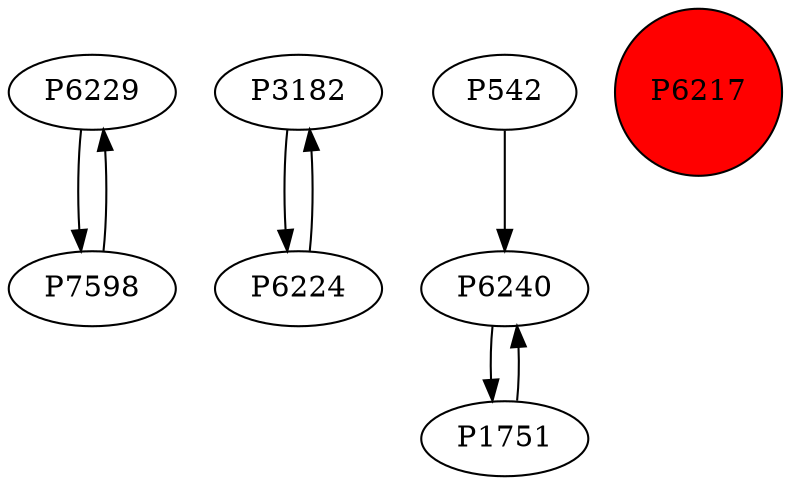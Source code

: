 digraph {
	P6229 -> P7598
	P3182 -> P6224
	P542 -> P6240
	P7598 -> P6229
	P6240 -> P1751
	P1751 -> P6240
	P6224 -> P3182
	P6217 [shape=circle]
	P6217 [style=filled]
	P6217 [fillcolor=red]
}